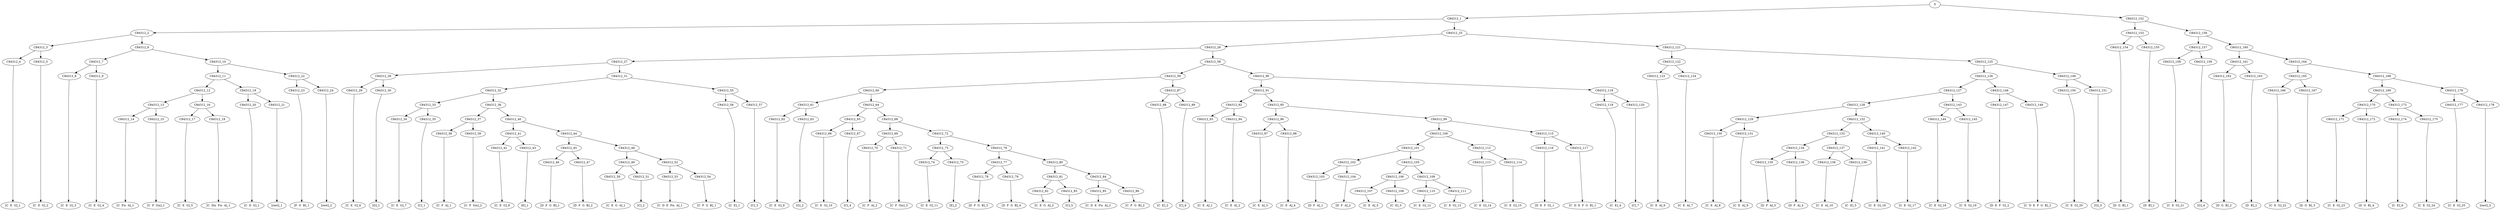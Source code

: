digraph sample{
"S" -> "C84312_1";
"C84312_1" -> "C84312_2";
"C84312_2" -> "C84312_3";
"C84312_3" -> "C84312_4";
"C84312_4" -> "[C  E  G]_1";
"C84312_3" -> "C84312_5";
"C84312_5" -> "[C  E  G]_2";
"C84312_2" -> "C84312_6";
"C84312_6" -> "C84312_7";
"C84312_7" -> "C84312_8";
"C84312_8" -> "[C  E  G]_3";
"C84312_7" -> "C84312_9";
"C84312_9" -> "[C  E  G]_4";
"C84312_6" -> "C84312_10";
"C84312_10" -> "C84312_11";
"C84312_11" -> "C84312_12";
"C84312_12" -> "C84312_13";
"C84312_13" -> "C84312_14";
"C84312_14" -> "[C  Fis  A]_1";
"C84312_13" -> "C84312_15";
"C84312_15" -> "[C  F  Gis]_1";
"C84312_12" -> "C84312_16";
"C84312_16" -> "C84312_17";
"C84312_17" -> "[C  E  G]_5";
"C84312_16" -> "C84312_18";
"C84312_18" -> "[C  Dis  Fis  A]_1";
"C84312_11" -> "C84312_19";
"C84312_19" -> "C84312_20";
"C84312_20" -> "[C  D  G]_1";
"C84312_19" -> "C84312_21";
"C84312_21" -> "[rest]_1";
"C84312_10" -> "C84312_22";
"C84312_22" -> "C84312_23";
"C84312_23" -> "[F  G  B]_1";
"C84312_22" -> "C84312_24";
"C84312_24" -> "[rest]_2";
"C84312_1" -> "C84312_25";
"C84312_25" -> "C84312_26";
"C84312_26" -> "C84312_27";
"C84312_27" -> "C84312_28";
"C84312_28" -> "C84312_29";
"C84312_29" -> "[C  E  G]_6";
"C84312_28" -> "C84312_30";
"C84312_30" -> "[G]_1";
"C84312_27" -> "C84312_31";
"C84312_31" -> "C84312_32";
"C84312_32" -> "C84312_33";
"C84312_33" -> "C84312_34";
"C84312_34" -> "[C  E  G]_7";
"C84312_33" -> "C84312_35";
"C84312_35" -> "[C]_1";
"C84312_32" -> "C84312_36";
"C84312_36" -> "C84312_37";
"C84312_37" -> "C84312_38";
"C84312_38" -> "[C  F  A]_1";
"C84312_37" -> "C84312_39";
"C84312_39" -> "[C  F  Gis]_2";
"C84312_36" -> "C84312_40";
"C84312_40" -> "C84312_41";
"C84312_41" -> "C84312_42";
"C84312_42" -> "[C  E  G]_8";
"C84312_41" -> "C84312_43";
"C84312_43" -> "[E]_1";
"C84312_40" -> "C84312_44";
"C84312_44" -> "C84312_45";
"C84312_45" -> "C84312_46";
"C84312_46" -> "[D  F  G  B]_1";
"C84312_45" -> "C84312_47";
"C84312_47" -> "[D  F  G  B]_2";
"C84312_44" -> "C84312_48";
"C84312_48" -> "C84312_49";
"C84312_49" -> "C84312_50";
"C84312_50" -> "[C  E  G  A]_1";
"C84312_49" -> "C84312_51";
"C84312_51" -> "[C]_2";
"C84312_48" -> "C84312_52";
"C84312_52" -> "C84312_53";
"C84312_53" -> "[C  D  E  Fis  A]_1";
"C84312_52" -> "C84312_54";
"C84312_54" -> "[C  F  G  B]_1";
"C84312_31" -> "C84312_55";
"C84312_55" -> "C84312_56";
"C84312_56" -> "[C  E]_1";
"C84312_55" -> "C84312_57";
"C84312_57" -> "[C]_3";
"C84312_26" -> "C84312_58";
"C84312_58" -> "C84312_59";
"C84312_59" -> "C84312_60";
"C84312_60" -> "C84312_61";
"C84312_61" -> "C84312_62";
"C84312_62" -> "[C  E  G]_9";
"C84312_61" -> "C84312_63";
"C84312_63" -> "[G]_2";
"C84312_60" -> "C84312_64";
"C84312_64" -> "C84312_65";
"C84312_65" -> "C84312_66";
"C84312_66" -> "[C  E  G]_10";
"C84312_65" -> "C84312_67";
"C84312_67" -> "[C]_4";
"C84312_64" -> "C84312_68";
"C84312_68" -> "C84312_69";
"C84312_69" -> "C84312_70";
"C84312_70" -> "[C  F  A]_2";
"C84312_69" -> "C84312_71";
"C84312_71" -> "[C  F  Gis]_3";
"C84312_68" -> "C84312_72";
"C84312_72" -> "C84312_73";
"C84312_73" -> "C84312_74";
"C84312_74" -> "[C  E  G]_11";
"C84312_73" -> "C84312_75";
"C84312_75" -> "[E]_2";
"C84312_72" -> "C84312_76";
"C84312_76" -> "C84312_77";
"C84312_77" -> "C84312_78";
"C84312_78" -> "[D  F  G  B]_3";
"C84312_77" -> "C84312_79";
"C84312_79" -> "[D  F  G  B]_4";
"C84312_76" -> "C84312_80";
"C84312_80" -> "C84312_81";
"C84312_81" -> "C84312_82";
"C84312_82" -> "[C  E  G  A]_2";
"C84312_81" -> "C84312_83";
"C84312_83" -> "[C]_5";
"C84312_80" -> "C84312_84";
"C84312_84" -> "C84312_85";
"C84312_85" -> "[C  D  E  Fis  A]_2";
"C84312_84" -> "C84312_86";
"C84312_86" -> "[C  F  G  B]_2";
"C84312_59" -> "C84312_87";
"C84312_87" -> "C84312_88";
"C84312_88" -> "[C  E]_2";
"C84312_87" -> "C84312_89";
"C84312_89" -> "[C]_6";
"C84312_58" -> "C84312_90";
"C84312_90" -> "C84312_91";
"C84312_91" -> "C84312_92";
"C84312_92" -> "C84312_93";
"C84312_93" -> "[C  E  A]_1";
"C84312_92" -> "C84312_94";
"C84312_94" -> "[C  E  A]_2";
"C84312_91" -> "C84312_95";
"C84312_95" -> "C84312_96";
"C84312_96" -> "C84312_97";
"C84312_97" -> "[C  E  A]_3";
"C84312_96" -> "C84312_98";
"C84312_98" -> "[C  E  A]_4";
"C84312_95" -> "C84312_99";
"C84312_99" -> "C84312_100";
"C84312_100" -> "C84312_101";
"C84312_101" -> "C84312_102";
"C84312_102" -> "C84312_103";
"C84312_103" -> "[D  F  A]_1";
"C84312_102" -> "C84312_104";
"C84312_104" -> "[D  F  A]_2";
"C84312_101" -> "C84312_105";
"C84312_105" -> "C84312_106";
"C84312_106" -> "C84312_107";
"C84312_107" -> "[C  E  A]_5";
"C84312_106" -> "C84312_108";
"C84312_108" -> "[C  E]_3";
"C84312_105" -> "C84312_109";
"C84312_109" -> "C84312_110";
"C84312_110" -> "[C  E  G]_12";
"C84312_109" -> "C84312_111";
"C84312_111" -> "[C  E  G]_13";
"C84312_100" -> "C84312_112";
"C84312_112" -> "C84312_113";
"C84312_113" -> "[C  E  G]_14";
"C84312_112" -> "C84312_114";
"C84312_114" -> "[C  E  G]_15";
"C84312_99" -> "C84312_115";
"C84312_115" -> "C84312_116";
"C84312_116" -> "[D  E  F  G]_1";
"C84312_115" -> "C84312_117";
"C84312_117" -> "[C  D  E  F  G  B]_1";
"C84312_90" -> "C84312_118";
"C84312_118" -> "C84312_119";
"C84312_119" -> "[C  E]_4";
"C84312_118" -> "C84312_120";
"C84312_120" -> "[C]_7";
"C84312_25" -> "C84312_121";
"C84312_121" -> "C84312_122";
"C84312_122" -> "C84312_123";
"C84312_123" -> "[C  E  A]_6";
"C84312_122" -> "C84312_124";
"C84312_124" -> "[C  E  A]_7";
"C84312_121" -> "C84312_125";
"C84312_125" -> "C84312_126";
"C84312_126" -> "C84312_127";
"C84312_127" -> "C84312_128";
"C84312_128" -> "C84312_129";
"C84312_129" -> "C84312_130";
"C84312_130" -> "[C  E  A]_8";
"C84312_129" -> "C84312_131";
"C84312_131" -> "[C  E  A]_9";
"C84312_128" -> "C84312_132";
"C84312_132" -> "C84312_133";
"C84312_133" -> "C84312_134";
"C84312_134" -> "C84312_135";
"C84312_135" -> "[D  F  A]_3";
"C84312_134" -> "C84312_136";
"C84312_136" -> "[D  F  A]_4";
"C84312_133" -> "C84312_137";
"C84312_137" -> "C84312_138";
"C84312_138" -> "[C  E  A]_10";
"C84312_137" -> "C84312_139";
"C84312_139" -> "[C  E]_5";
"C84312_132" -> "C84312_140";
"C84312_140" -> "C84312_141";
"C84312_141" -> "[C  E  G]_16";
"C84312_140" -> "C84312_142";
"C84312_142" -> "[C  E  G]_17";
"C84312_127" -> "C84312_143";
"C84312_143" -> "C84312_144";
"C84312_144" -> "[C  E  G]_18";
"C84312_143" -> "C84312_145";
"C84312_145" -> "[C  E  G]_19";
"C84312_126" -> "C84312_146";
"C84312_146" -> "C84312_147";
"C84312_147" -> "[D  E  F  G]_2";
"C84312_146" -> "C84312_148";
"C84312_148" -> "[C  D  E  F  G  B]_2";
"C84312_125" -> "C84312_149";
"C84312_149" -> "C84312_150";
"C84312_150" -> "[C  E  G]_20";
"C84312_149" -> "C84312_151";
"C84312_151" -> "[G]_3";
"S" -> "C84312_152";
"C84312_152" -> "C84312_153";
"C84312_153" -> "C84312_154";
"C84312_154" -> "[D  G  B]_1";
"C84312_153" -> "C84312_155";
"C84312_155" -> "[D  B]_1";
"C84312_152" -> "C84312_156";
"C84312_156" -> "C84312_157";
"C84312_157" -> "C84312_158";
"C84312_158" -> "[C  E  G]_21";
"C84312_157" -> "C84312_159";
"C84312_159" -> "[G]_4";
"C84312_156" -> "C84312_160";
"C84312_160" -> "C84312_161";
"C84312_161" -> "C84312_162";
"C84312_162" -> "[D  G  B]_2";
"C84312_161" -> "C84312_163";
"C84312_163" -> "[D  B]_2";
"C84312_160" -> "C84312_164";
"C84312_164" -> "C84312_165";
"C84312_165" -> "C84312_166";
"C84312_166" -> "[C  E  G]_22";
"C84312_165" -> "C84312_167";
"C84312_167" -> "[D  G  B]_3";
"C84312_164" -> "C84312_168";
"C84312_168" -> "C84312_169";
"C84312_169" -> "C84312_170";
"C84312_170" -> "C84312_171";
"C84312_171" -> "[C  E  G]_23";
"C84312_170" -> "C84312_172";
"C84312_172" -> "[D  G  B]_4";
"C84312_169" -> "C84312_173";
"C84312_173" -> "C84312_174";
"C84312_174" -> "[C  E]_6";
"C84312_173" -> "C84312_175";
"C84312_175" -> "[C  E  G]_24";
"C84312_168" -> "C84312_176";
"C84312_176" -> "C84312_177";
"C84312_177" -> "[C  E  G]_25";
"C84312_176" -> "C84312_178";
"C84312_178" -> "[rest]_3";

{rank = min; "S";}
{rank = same; "C84312_1"; "C84312_152";}
{rank = same; "C84312_2"; "C84312_25"; "C84312_153"; "C84312_156";}
{rank = same; "C84312_3"; "C84312_6"; "C84312_26"; "C84312_121"; "C84312_154"; "C84312_155"; "C84312_157"; "C84312_160";}
{rank = same; "C84312_4"; "C84312_5"; "C84312_7"; "C84312_10"; "C84312_27"; "C84312_58"; "C84312_122"; "C84312_125"; "C84312_158"; "C84312_159"; "C84312_161"; "C84312_164";}
{rank = same; "C84312_8"; "C84312_9"; "C84312_11"; "C84312_22"; "C84312_28"; "C84312_31"; "C84312_59"; "C84312_90"; "C84312_123"; "C84312_124"; "C84312_126"; "C84312_149"; "C84312_162"; "C84312_163"; "C84312_165"; "C84312_168";}
{rank = same; "C84312_12"; "C84312_19"; "C84312_23"; "C84312_24"; "C84312_29"; "C84312_30"; "C84312_32"; "C84312_55"; "C84312_60"; "C84312_87"; "C84312_91"; "C84312_118"; "C84312_127"; "C84312_146"; "C84312_150"; "C84312_151"; "C84312_166"; "C84312_167"; "C84312_169"; "C84312_176";}
{rank = same; "C84312_13"; "C84312_16"; "C84312_20"; "C84312_21"; "C84312_33"; "C84312_36"; "C84312_56"; "C84312_57"; "C84312_61"; "C84312_64"; "C84312_88"; "C84312_89"; "C84312_92"; "C84312_95"; "C84312_119"; "C84312_120"; "C84312_128"; "C84312_143"; "C84312_147"; "C84312_148"; "C84312_170"; "C84312_173"; "C84312_177"; "C84312_178";}
{rank = same; "C84312_14"; "C84312_15"; "C84312_17"; "C84312_18"; "C84312_34"; "C84312_35"; "C84312_37"; "C84312_40"; "C84312_62"; "C84312_63"; "C84312_65"; "C84312_68"; "C84312_93"; "C84312_94"; "C84312_96"; "C84312_99"; "C84312_129"; "C84312_132"; "C84312_144"; "C84312_145"; "C84312_171"; "C84312_172"; "C84312_174"; "C84312_175";}
{rank = same; "C84312_38"; "C84312_39"; "C84312_41"; "C84312_44"; "C84312_66"; "C84312_67"; "C84312_69"; "C84312_72"; "C84312_97"; "C84312_98"; "C84312_100"; "C84312_115"; "C84312_130"; "C84312_131"; "C84312_133"; "C84312_140";}
{rank = same; "C84312_42"; "C84312_43"; "C84312_45"; "C84312_48"; "C84312_70"; "C84312_71"; "C84312_73"; "C84312_76"; "C84312_101"; "C84312_112"; "C84312_116"; "C84312_117"; "C84312_134"; "C84312_137"; "C84312_141"; "C84312_142";}
{rank = same; "C84312_46"; "C84312_47"; "C84312_49"; "C84312_52"; "C84312_74"; "C84312_75"; "C84312_77"; "C84312_80"; "C84312_102"; "C84312_105"; "C84312_113"; "C84312_114"; "C84312_135"; "C84312_136"; "C84312_138"; "C84312_139";}
{rank = same; "C84312_50"; "C84312_51"; "C84312_53"; "C84312_54"; "C84312_78"; "C84312_79"; "C84312_81"; "C84312_84"; "C84312_103"; "C84312_104"; "C84312_106"; "C84312_109";}
{rank = same; "C84312_82"; "C84312_83"; "C84312_85"; "C84312_86"; "C84312_107"; "C84312_108"; "C84312_110"; "C84312_111";}
{rank = same; "[C  D  E  F  G  B]_1"; "[C  D  E  F  G  B]_2"; "[C  D  E  Fis  A]_1"; "[C  D  E  Fis  A]_2"; "[C  D  G]_1"; "[C  Dis  Fis  A]_1"; "[C  E  A]_1"; "[C  E  A]_2"; "[C  E  A]_3"; "[C  E  A]_4"; "[C  E  A]_5"; "[C  E  A]_6"; "[C  E  A]_7"; "[C  E  A]_8"; "[C  E  A]_9"; "[C  E  A]_10"; "[C  E  G  A]_1"; "[C  E  G  A]_2"; "[C  E  G]_1"; "[C  E  G]_2"; "[C  E  G]_3"; "[C  E  G]_4"; "[C  E  G]_5"; "[C  E  G]_6"; "[C  E  G]_7"; "[C  E  G]_8"; "[C  E  G]_9"; "[C  E  G]_10"; "[C  E  G]_11"; "[C  E  G]_12"; "[C  E  G]_13"; "[C  E  G]_14"; "[C  E  G]_15"; "[C  E  G]_16"; "[C  E  G]_17"; "[C  E  G]_18"; "[C  E  G]_19"; "[C  E  G]_20"; "[C  E  G]_21"; "[C  E  G]_22"; "[C  E  G]_23"; "[C  E  G]_24"; "[C  E  G]_25"; "[C  E]_1"; "[C  E]_2"; "[C  E]_3"; "[C  E]_4"; "[C  E]_5"; "[C  E]_6"; "[C  F  A]_1"; "[C  F  A]_2"; "[C  F  G  B]_1"; "[C  F  G  B]_2"; "[C  F  Gis]_1"; "[C  F  Gis]_2"; "[C  F  Gis]_3"; "[C  Fis  A]_1"; "[C]_1"; "[C]_2"; "[C]_3"; "[C]_4"; "[C]_5"; "[C]_6"; "[C]_7"; "[D  B]_1"; "[D  B]_2"; "[D  E  F  G]_1"; "[D  E  F  G]_2"; "[D  F  A]_1"; "[D  F  A]_2"; "[D  F  A]_3"; "[D  F  A]_4"; "[D  F  G  B]_1"; "[D  F  G  B]_2"; "[D  F  G  B]_3"; "[D  F  G  B]_4"; "[D  G  B]_1"; "[D  G  B]_2"; "[D  G  B]_3"; "[D  G  B]_4"; "[E]_1"; "[E]_2"; "[F  G  B]_1"; "[G]_1"; "[G]_2"; "[G]_3"; "[G]_4"; "[rest]_1"; "[rest]_2"; "[rest]_3";}
}